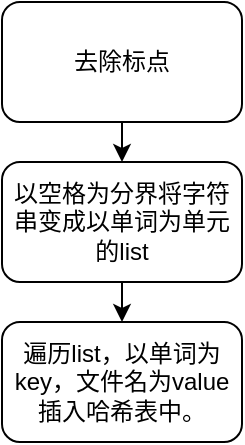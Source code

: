 <mxfile>
    <diagram id="Xt0ZaAi3opd_sea-rBjw" name="第 1 页">
        <mxGraphModel dx="789" dy="585" grid="1" gridSize="10" guides="1" tooltips="1" connect="1" arrows="1" fold="1" page="1" pageScale="1" pageWidth="1654" pageHeight="2336" math="0" shadow="0">
            <root>
                <mxCell id="0"/>
                <mxCell id="1" parent="0"/>
                <mxCell id="6" value="" style="edgeStyle=none;html=1;" edge="1" parent="1" source="3" target="5">
                    <mxGeometry relative="1" as="geometry"/>
                </mxCell>
                <mxCell id="3" value="去除标点" style="whiteSpace=wrap;html=1;rounded=1;" vertex="1" parent="1">
                    <mxGeometry x="260" y="180" width="120" height="60" as="geometry"/>
                </mxCell>
                <mxCell id="8" value="" style="edgeStyle=none;html=1;" edge="1" parent="1" source="5" target="7">
                    <mxGeometry relative="1" as="geometry"/>
                </mxCell>
                <mxCell id="5" value="以空格为分界将字符串变成以单词为单元的list" style="whiteSpace=wrap;html=1;rounded=1;" vertex="1" parent="1">
                    <mxGeometry x="260" y="260" width="120" height="60" as="geometry"/>
                </mxCell>
                <mxCell id="7" value="遍历list，以单词为key，文件名为value插入哈希表中。" style="whiteSpace=wrap;html=1;rounded=1;" vertex="1" parent="1">
                    <mxGeometry x="260" y="340" width="120" height="60" as="geometry"/>
                </mxCell>
            </root>
        </mxGraphModel>
    </diagram>
</mxfile>